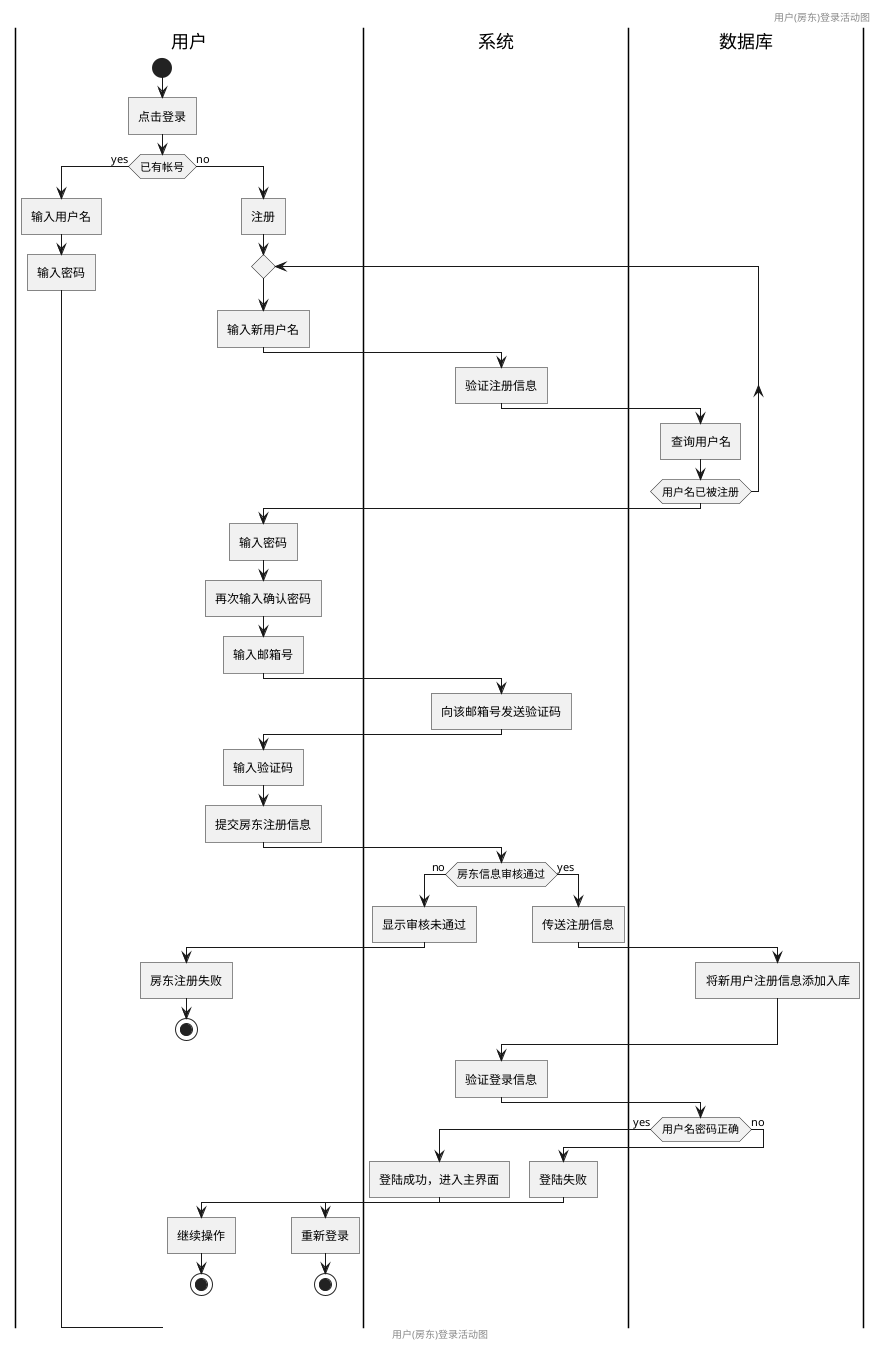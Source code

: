 @startuml 用户(房东)登录活动图
header 用户(房东)登录活动图
footer 用户(房东)登录活动图
|用户|
start
:点击登录]
if(已有帐号)then(yes)
:输入用户名]
:输入密码]
else(no)
:注册]
repeat
:输入新用户名]
|系统|
:验证注册信息]
|数据库|
:查询用户名]
repeat while(用户名已被注册)
|用户|
:输入密码]
:再次输入确认密码]
:输入邮箱号]
|系统|
:向该邮箱号发送验证码]
|用户|
:输入验证码]
:提交房东注册信息]
|系统|
if(房东信息审核通过)then(no)
:显示审核未通过]
|用户|
:房东注册失败]
stop
else(yes)
|系统|
:传送注册信息]
|数据库|
:将新用户注册信息添加入库]
endif
|系统|
:验证登录信息]
|数据库|
if(用户名密码正确)then(yes)
|系统|
:登陆成功，进入主界面]
|用户|
:继续操作]
stop
else(no)
|系统|
:登陆失败]
|用户|
:重新登录]
stop
@enduml